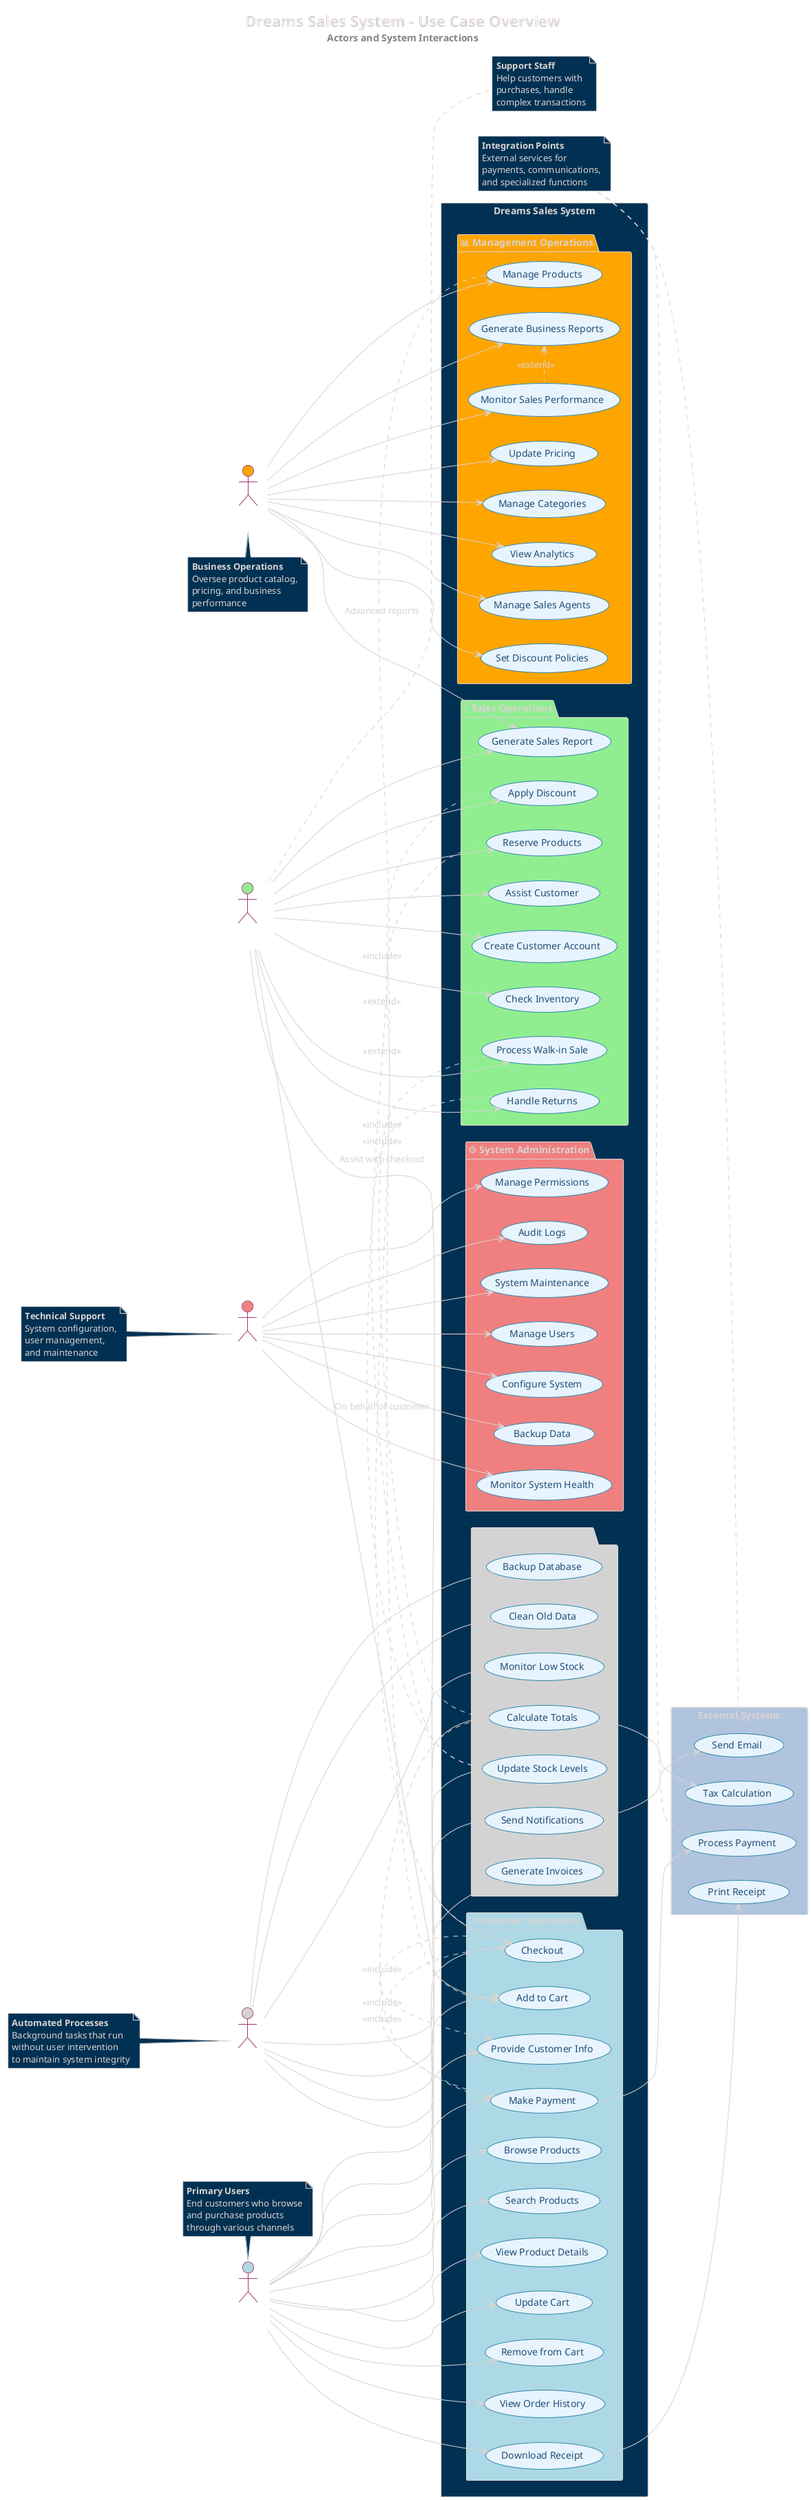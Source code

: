 @startuml Dreams Sales System - Use Case Diagram

!theme blueprint

' Configuration
skinparam backgroundColor transparent
skinparam shadowing false
skinparam usecase {
    BackgroundColor #E8F4FD
    BorderColor #2E86AB
    FontColor #1F4E79
}

skinparam actor {
    BackgroundColor #F24236
    BorderColor #A23B72
    FontColor White
}

title Dreams Sales System - Use Case Overview\n<size:14><color:gray>Actors and System Interactions</color></size>

' === ACTORS ===
left to right direction

actor "👤\nCustomer" as Customer #LightBlue
actor "👨‍💼\nSales Agent" as SalesAgent #LightGreen
actor "🏢\nManager" as Manager #Orange
actor "👨‍💻\nAdmin" as Admin #LightCoral
actor "🤖\nSystem" as System #LightGray

' === SYSTEM BOUNDARY ===
rectangle "Dreams Sales System" {
    
    ' === CUSTOMER USE CASES ===
    package "🛒 Customer Operations" #LightBlue {
        usecase "Browse Products" as UC1
        usecase "Search Products" as UC2
        usecase "View Product Details" as UC3
        usecase "Add to Cart" as UC4
        usecase "Update Cart" as UC5
        usecase "Remove from Cart" as UC6
        usecase "Checkout" as UC7
        usecase "Provide Customer Info" as UC8
        usecase "Make Payment" as UC9
        usecase "View Order History" as UC10
        usecase "Download Receipt" as UC11
    }
    
    ' === SALES AGENT USE CASES ===
    package "💼 Sales Operations" #LightGreen {
        usecase "Process Walk-in Sale" as UC12
        usecase "Assist Customer" as UC13
        usecase "Create Customer Account" as UC14
        usecase "Apply Discount" as UC15
        usecase "Handle Returns" as UC16
        usecase "Generate Sales Report" as UC17
        usecase "Check Inventory" as UC18
        usecase "Reserve Products" as UC19
    }
    
    ' === MANAGER USE CASES ===
    package "📊 Management Operations" #Orange {
        usecase "Manage Products" as UC20
        usecase "Update Pricing" as UC21
        usecase "Manage Categories" as UC22
        usecase "View Analytics" as UC23
        usecase "Generate Business Reports" as UC24
        usecase "Manage Sales Agents" as UC25
        usecase "Set Discount Policies" as UC26
        usecase "Monitor Sales Performance" as UC27
    }
    
    ' === ADMIN USE CASES ===
    package "⚙️ System Administration" #LightCoral {
        usecase "Manage Users" as UC28
        usecase "Configure System" as UC29
        usecase "Backup Data" as UC30
        usecase "Monitor System Health" as UC31
        usecase "Manage Permissions" as UC32
        usecase "Audit Logs" as UC33
        usecase "System Maintenance" as UC34
    }
    
    ' === SYSTEM USE CASES ===
    package "🤖 Automated Operations" #LightGray {
        usecase "Update Stock Levels" as UC35
        usecase "Calculate Totals" as UC36
        usecase "Send Notifications" as UC37
        usecase "Generate Invoices" as UC38
        usecase "Backup Database" as UC39
        usecase "Clean Old Data" as UC40
        usecase "Monitor Low Stock" as UC41
    }
}

' === EXTERNAL SYSTEMS ===
rectangle "External Systems" #LightSteelBlue {
    usecase "Process Payment" as ExtUC1
    usecase "Send Email" as ExtUC2
    usecase "Print Receipt" as ExtUC3
    usecase "Tax Calculation" as ExtUC4
}

' === CUSTOMER RELATIONSHIPS ===
Customer --> UC1
Customer --> UC2
Customer --> UC3
Customer --> UC4
Customer --> UC5
Customer --> UC6
Customer --> UC7
Customer --> UC8
Customer --> UC9
Customer --> UC10
Customer --> UC11

' === SALES AGENT RELATIONSHIPS ===
SalesAgent --> UC12
SalesAgent --> UC13
SalesAgent --> UC14
SalesAgent --> UC15
SalesAgent --> UC16
SalesAgent --> UC17
SalesAgent --> UC18
SalesAgent --> UC19
SalesAgent --> UC4 : "On behalf of customer"
SalesAgent --> UC7 : "Assist with checkout"

' === MANAGER RELATIONSHIPS ===
Manager --> UC20
Manager --> UC21
Manager --> UC22
Manager --> UC23
Manager --> UC24
Manager --> UC25
Manager --> UC26
Manager --> UC27
Manager --> UC17 : "Advanced reports"

' === ADMIN RELATIONSHIPS ===
Admin --> UC28
Admin --> UC29
Admin --> UC30
Admin --> UC31
Admin --> UC32
Admin --> UC33
Admin --> UC34

' === SYSTEM RELATIONSHIPS ===
System --> UC35
System --> UC36
System --> UC37
System --> UC38
System --> UC39
System --> UC40
System --> UC41

' === USE CASE RELATIONSHIPS ===

' Include relationships
UC7 .> UC8 : <<include>>
UC7 .> UC9 : <<include>>
UC9 .> UC36 : <<include>>
UC12 .> UC36 : <<include>>
UC16 .> UC35 : <<include>>
UC20 .> UC35 : <<include>>

' Extend relationships  
UC4 <. UC15 : <<extend>>
UC7 <. UC19 : <<extend>>
UC24 <. UC27 : <<extend>>

' External system relationships
UC9 --> ExtUC1
UC11 --> ExtUC3
UC37 --> ExtUC2
UC36 --> ExtUC4

' === NOTES ===
note top of Customer
    **Primary Users**
    End customers who browse
    and purchase products
    through various channels
end note

note right of SalesAgent
    **Support Staff**
    Help customers with
    purchases, handle
    complex transactions
end note

note bottom of Manager  
    **Business Operations**
    Oversee product catalog,
    pricing, and business
    performance
end note

note left of Admin
    **Technical Support**
    System configuration,
    user management,
    and maintenance
end note

note as SystemNote
    **Automated Processes**
    Background tasks that run
    without user intervention
    to maintain system integrity
end note
SystemNote .. System

note as ExtNote
    **Integration Points**
    External services for
    payments, communications,
    and specialized functions
end note
ExtNote .. ExtUC1
ExtNote .. ExtUC2

@enduml

